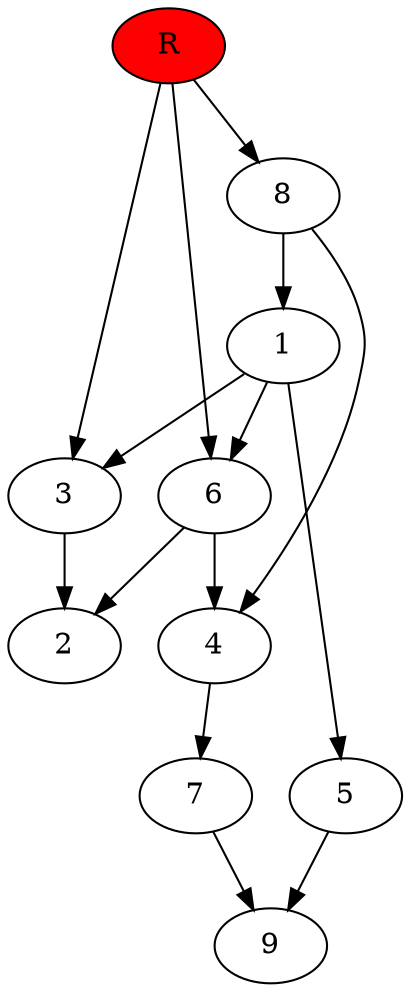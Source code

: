 digraph prb22444 {
	1
	2
	3
	4
	5
	6
	7
	8
	R [fillcolor="#ff0000" style=filled]
	1 -> 3
	1 -> 5
	1 -> 6
	3 -> 2
	4 -> 7
	5 -> 9
	6 -> 2
	6 -> 4
	7 -> 9
	8 -> 1
	8 -> 4
	R -> 3
	R -> 6
	R -> 8
}
